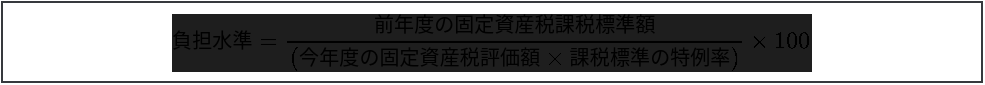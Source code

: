 <mxfile>
    <diagram id="DW99CT2DUK3wb-mokQzt" name="ページ1">
        <mxGraphModel dx="759" dy="404" grid="1" gridSize="10" guides="1" tooltips="1" connect="1" arrows="1" fold="1" page="1" pageScale="1" pageWidth="827" pageHeight="1169" math="1" shadow="0">
            <root>
                <mxCell id="0"/>
                <mxCell id="1" parent="0"/>
                <mxCell id="2" value="&lt;div style=&quot;background-color: rgb(30, 30, 30); font-family: consolas, &amp;quot;courier new&amp;quot;, monospace; font-size: 10px; line-height: 19px;&quot;&gt;`負担水準 = \frac{前年度の固定資産税課税標準額}{(今年度の固定資産税評価額 \times 課税標準の特例率)} \times 100`&lt;/div&gt;" style="text;html=1;align=center;verticalAlign=middle;whiteSpace=wrap;rounded=0;fontSize=10;strokeColor=#36393d;fillColor=#FFFFFF;" vertex="1" parent="1">
                    <mxGeometry x="10" y="10" width="490" height="40" as="geometry"/>
                </mxCell>
            </root>
        </mxGraphModel>
    </diagram>
</mxfile>